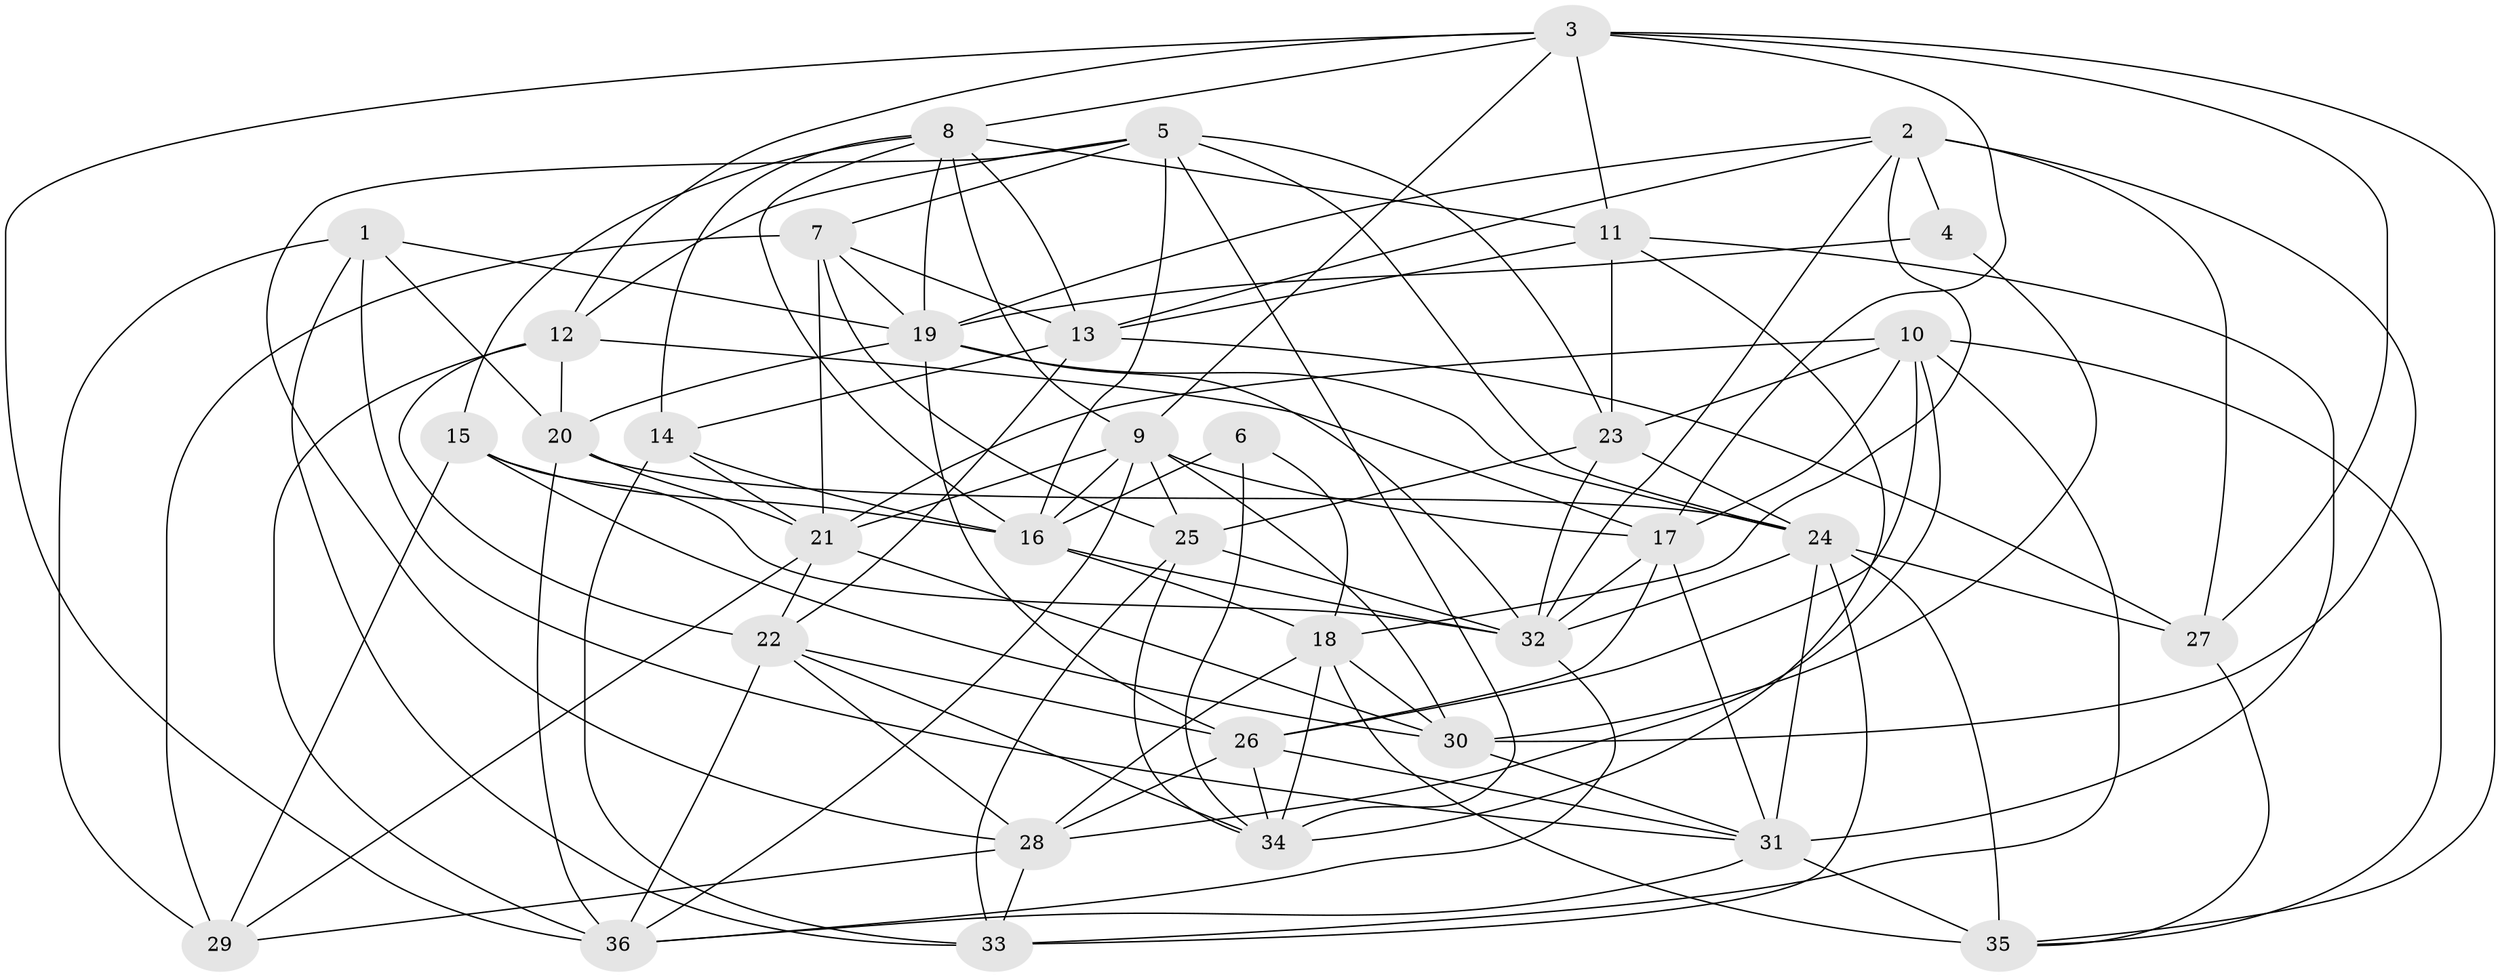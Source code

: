 // original degree distribution, {4: 1.0}
// Generated by graph-tools (version 1.1) at 2025/38/03/04/25 23:38:09]
// undirected, 36 vertices, 119 edges
graph export_dot {
  node [color=gray90,style=filled];
  1;
  2;
  3;
  4;
  5;
  6;
  7;
  8;
  9;
  10;
  11;
  12;
  13;
  14;
  15;
  16;
  17;
  18;
  19;
  20;
  21;
  22;
  23;
  24;
  25;
  26;
  27;
  28;
  29;
  30;
  31;
  32;
  33;
  34;
  35;
  36;
  1 -- 19 [weight=2.0];
  1 -- 20 [weight=1.0];
  1 -- 29 [weight=1.0];
  1 -- 31 [weight=1.0];
  1 -- 33 [weight=1.0];
  2 -- 4 [weight=2.0];
  2 -- 13 [weight=1.0];
  2 -- 18 [weight=1.0];
  2 -- 19 [weight=1.0];
  2 -- 27 [weight=1.0];
  2 -- 30 [weight=1.0];
  2 -- 32 [weight=1.0];
  3 -- 8 [weight=1.0];
  3 -- 9 [weight=1.0];
  3 -- 11 [weight=1.0];
  3 -- 12 [weight=1.0];
  3 -- 17 [weight=1.0];
  3 -- 27 [weight=1.0];
  3 -- 35 [weight=1.0];
  3 -- 36 [weight=1.0];
  4 -- 19 [weight=1.0];
  4 -- 30 [weight=3.0];
  5 -- 7 [weight=1.0];
  5 -- 12 [weight=2.0];
  5 -- 16 [weight=2.0];
  5 -- 23 [weight=1.0];
  5 -- 24 [weight=1.0];
  5 -- 28 [weight=1.0];
  5 -- 34 [weight=2.0];
  6 -- 16 [weight=2.0];
  6 -- 18 [weight=1.0];
  6 -- 34 [weight=1.0];
  7 -- 13 [weight=1.0];
  7 -- 19 [weight=1.0];
  7 -- 21 [weight=1.0];
  7 -- 25 [weight=1.0];
  7 -- 29 [weight=1.0];
  8 -- 9 [weight=1.0];
  8 -- 11 [weight=1.0];
  8 -- 13 [weight=1.0];
  8 -- 14 [weight=1.0];
  8 -- 15 [weight=1.0];
  8 -- 16 [weight=1.0];
  8 -- 19 [weight=1.0];
  9 -- 16 [weight=1.0];
  9 -- 17 [weight=1.0];
  9 -- 21 [weight=1.0];
  9 -- 25 [weight=1.0];
  9 -- 30 [weight=1.0];
  9 -- 36 [weight=1.0];
  10 -- 17 [weight=1.0];
  10 -- 21 [weight=1.0];
  10 -- 23 [weight=1.0];
  10 -- 26 [weight=1.0];
  10 -- 28 [weight=1.0];
  10 -- 33 [weight=2.0];
  10 -- 35 [weight=1.0];
  11 -- 13 [weight=1.0];
  11 -- 23 [weight=1.0];
  11 -- 31 [weight=1.0];
  11 -- 34 [weight=1.0];
  12 -- 17 [weight=1.0];
  12 -- 20 [weight=1.0];
  12 -- 22 [weight=1.0];
  12 -- 36 [weight=2.0];
  13 -- 14 [weight=1.0];
  13 -- 22 [weight=1.0];
  13 -- 27 [weight=2.0];
  14 -- 16 [weight=1.0];
  14 -- 21 [weight=1.0];
  14 -- 33 [weight=2.0];
  15 -- 16 [weight=1.0];
  15 -- 29 [weight=2.0];
  15 -- 30 [weight=1.0];
  15 -- 32 [weight=1.0];
  16 -- 18 [weight=1.0];
  16 -- 32 [weight=1.0];
  17 -- 26 [weight=2.0];
  17 -- 31 [weight=1.0];
  17 -- 32 [weight=1.0];
  18 -- 28 [weight=1.0];
  18 -- 30 [weight=1.0];
  18 -- 34 [weight=1.0];
  18 -- 35 [weight=2.0];
  19 -- 20 [weight=1.0];
  19 -- 24 [weight=1.0];
  19 -- 26 [weight=1.0];
  19 -- 32 [weight=1.0];
  20 -- 21 [weight=1.0];
  20 -- 24 [weight=1.0];
  20 -- 36 [weight=1.0];
  21 -- 22 [weight=1.0];
  21 -- 29 [weight=1.0];
  21 -- 30 [weight=1.0];
  22 -- 26 [weight=1.0];
  22 -- 28 [weight=2.0];
  22 -- 34 [weight=1.0];
  22 -- 36 [weight=1.0];
  23 -- 24 [weight=2.0];
  23 -- 25 [weight=1.0];
  23 -- 32 [weight=2.0];
  24 -- 27 [weight=1.0];
  24 -- 31 [weight=1.0];
  24 -- 32 [weight=1.0];
  24 -- 33 [weight=1.0];
  24 -- 35 [weight=1.0];
  25 -- 32 [weight=1.0];
  25 -- 33 [weight=1.0];
  25 -- 34 [weight=1.0];
  26 -- 28 [weight=1.0];
  26 -- 31 [weight=1.0];
  26 -- 34 [weight=1.0];
  27 -- 35 [weight=1.0];
  28 -- 29 [weight=1.0];
  28 -- 33 [weight=1.0];
  30 -- 31 [weight=2.0];
  31 -- 35 [weight=2.0];
  31 -- 36 [weight=1.0];
  32 -- 36 [weight=1.0];
}
